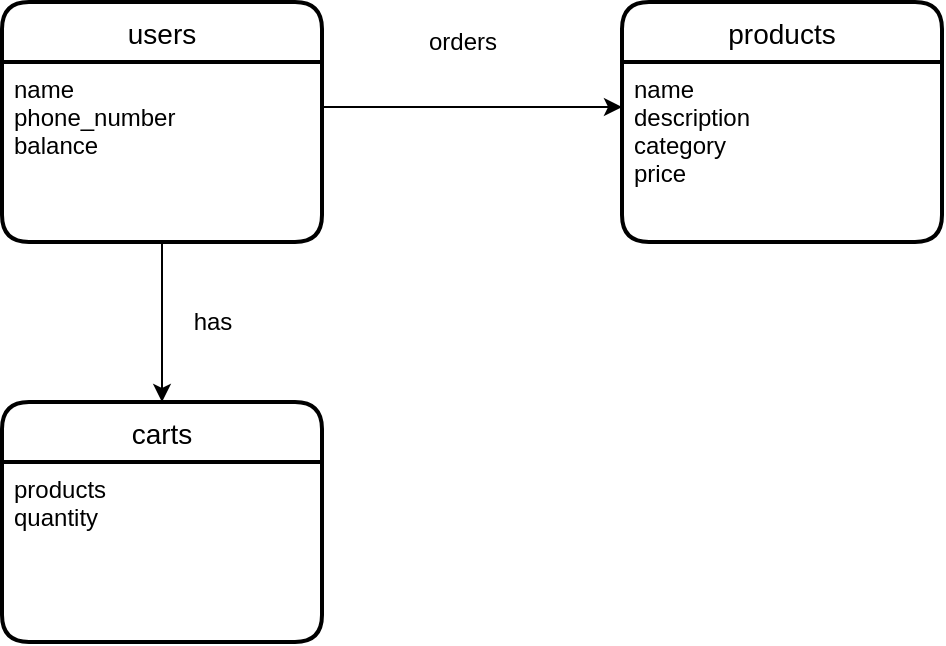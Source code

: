 <mxfile version="16.4.5" type="device" pages="4"><diagram id="R2lEEEUBdFMjLlhIrx00" name="Conceptual"><mxGraphModel dx="948" dy="433" grid="1" gridSize="10" guides="1" tooltips="1" connect="1" arrows="1" fold="1" page="1" pageScale="1" pageWidth="850" pageHeight="1100" math="0" shadow="0" extFonts="Permanent Marker^https://fonts.googleapis.com/css?family=Permanent+Marker"><root><mxCell id="0"/><mxCell id="1" parent="0"/><mxCell id="3doOzcwJoJxewnsj1c6G-1" value="users" style="swimlane;childLayout=stackLayout;horizontal=1;startSize=30;horizontalStack=0;rounded=1;fontSize=14;fontStyle=0;strokeWidth=2;resizeParent=0;resizeLast=1;shadow=0;dashed=0;align=center;" parent="1" vertex="1"><mxGeometry x="130" y="310" width="160" height="120" as="geometry"/></mxCell><mxCell id="3doOzcwJoJxewnsj1c6G-2" value="name&#10;phone_number&#10;balance" style="align=left;strokeColor=none;fillColor=none;spacingLeft=4;fontSize=12;verticalAlign=top;resizable=0;rotatable=0;part=1;" parent="3doOzcwJoJxewnsj1c6G-1" vertex="1"><mxGeometry y="30" width="160" height="90" as="geometry"/></mxCell><mxCell id="3doOzcwJoJxewnsj1c6G-3" value="products" style="swimlane;childLayout=stackLayout;horizontal=1;startSize=30;horizontalStack=0;rounded=1;fontSize=14;fontStyle=0;strokeWidth=2;resizeParent=0;resizeLast=1;shadow=0;dashed=0;align=center;" parent="1" vertex="1"><mxGeometry x="440" y="310" width="160" height="120" as="geometry"/></mxCell><mxCell id="3doOzcwJoJxewnsj1c6G-4" value="name&#10;description&#10;category&#10;price" style="align=left;strokeColor=none;fillColor=none;spacingLeft=4;fontSize=12;verticalAlign=top;resizable=0;rotatable=0;part=1;" parent="3doOzcwJoJxewnsj1c6G-3" vertex="1"><mxGeometry y="30" width="160" height="90" as="geometry"/></mxCell><mxCell id="3doOzcwJoJxewnsj1c6G-5" style="edgeStyle=orthogonalEdgeStyle;rounded=0;orthogonalLoop=1;jettySize=auto;html=1;exitX=1;exitY=0.25;exitDx=0;exitDy=0;entryX=0;entryY=0.25;entryDx=0;entryDy=0;" parent="1" source="3doOzcwJoJxewnsj1c6G-2" target="3doOzcwJoJxewnsj1c6G-4" edge="1"><mxGeometry relative="1" as="geometry"/></mxCell><mxCell id="3doOzcwJoJxewnsj1c6G-6" value="orders" style="text;html=1;align=center;verticalAlign=middle;resizable=0;points=[];autosize=1;strokeColor=none;fillColor=none;" parent="1" vertex="1"><mxGeometry x="335" y="320" width="50" height="20" as="geometry"/></mxCell><mxCell id="3doOzcwJoJxewnsj1c6G-7" value="carts" style="swimlane;childLayout=stackLayout;horizontal=1;startSize=30;horizontalStack=0;rounded=1;fontSize=14;fontStyle=0;strokeWidth=2;resizeParent=0;resizeLast=1;shadow=0;dashed=0;align=center;" parent="1" vertex="1"><mxGeometry x="130" y="510" width="160" height="120" as="geometry"/></mxCell><mxCell id="3doOzcwJoJxewnsj1c6G-8" value="products &#10;quantity" style="align=left;strokeColor=none;fillColor=none;spacingLeft=4;fontSize=12;verticalAlign=top;resizable=0;rotatable=0;part=1;" parent="3doOzcwJoJxewnsj1c6G-7" vertex="1"><mxGeometry y="30" width="160" height="90" as="geometry"/></mxCell><mxCell id="3doOzcwJoJxewnsj1c6G-9" style="edgeStyle=orthogonalEdgeStyle;rounded=0;orthogonalLoop=1;jettySize=auto;html=1;exitX=0.5;exitY=1;exitDx=0;exitDy=0;entryX=0.5;entryY=0;entryDx=0;entryDy=0;" parent="1" source="3doOzcwJoJxewnsj1c6G-2" target="3doOzcwJoJxewnsj1c6G-7" edge="1"><mxGeometry relative="1" as="geometry"/></mxCell><mxCell id="3doOzcwJoJxewnsj1c6G-10" value="has" style="text;html=1;align=center;verticalAlign=middle;resizable=0;points=[];autosize=1;strokeColor=none;fillColor=none;" parent="1" vertex="1"><mxGeometry x="220" y="460" width="30" height="20" as="geometry"/></mxCell></root></mxGraphModel></diagram><diagram id="gO-ZCJf23JKqF6Oolr7V" name="Logical"><mxGraphModel dx="948" dy="433" grid="1" gridSize="10" guides="1" tooltips="1" connect="1" arrows="1" fold="1" page="1" pageScale="1" pageWidth="827" pageHeight="1169" math="0" shadow="0"><root><mxCell id="2xJjicqU7zOdYcGDCpjS-0"/><mxCell id="2xJjicqU7zOdYcGDCpjS-1" parent="2xJjicqU7zOdYcGDCpjS-0"/><mxCell id="JorHv8mwhUA-ybmtTZBR-0" value="users" style="swimlane;childLayout=stackLayout;horizontal=1;startSize=30;horizontalStack=0;rounded=1;fontSize=14;fontStyle=0;strokeWidth=2;resizeParent=0;resizeLast=1;shadow=0;dashed=0;align=center;" parent="2xJjicqU7zOdYcGDCpjS-1" vertex="1"><mxGeometry x="120" y="370" width="160" height="120" as="geometry"/></mxCell><mxCell id="JorHv8mwhUA-ybmtTZBR-1" value="id (int)&#10;name (string)&#10;phone_number (string)&#10;balance (double) " style="align=left;strokeColor=none;fillColor=none;spacingLeft=4;fontSize=12;verticalAlign=top;resizable=0;rotatable=0;part=1;" parent="JorHv8mwhUA-ybmtTZBR-0" vertex="1"><mxGeometry y="30" width="160" height="90" as="geometry"/></mxCell><mxCell id="JorHv8mwhUA-ybmtTZBR-2" value="products" style="swimlane;childLayout=stackLayout;horizontal=1;startSize=30;horizontalStack=0;rounded=1;fontSize=14;fontStyle=0;strokeWidth=2;resizeParent=0;resizeLast=1;shadow=0;dashed=0;align=center;" parent="2xJjicqU7zOdYcGDCpjS-1" vertex="1"><mxGeometry x="710" y="345" width="160" height="190" as="geometry"/></mxCell><mxCell id="JorHv8mwhUA-ybmtTZBR-3" value="id (int)&#10;name (string)&#10;description (String)&#10;category_id (int)&#10;size_id (int)&#10;price (double)" style="align=left;strokeColor=none;fillColor=none;spacingLeft=4;fontSize=12;verticalAlign=top;resizable=0;rotatable=0;part=1;" parent="JorHv8mwhUA-ybmtTZBR-2" vertex="1"><mxGeometry y="30" width="160" height="160" as="geometry"/></mxCell><mxCell id="JorHv8mwhUA-ybmtTZBR-6" value="carts" style="swimlane;childLayout=stackLayout;horizontal=1;startSize=30;horizontalStack=0;rounded=1;fontSize=14;fontStyle=0;strokeWidth=2;resizeParent=0;resizeLast=1;shadow=0;dashed=0;align=center;" parent="2xJjicqU7zOdYcGDCpjS-1" vertex="1"><mxGeometry x="430" y="225" width="160" height="120" as="geometry"/></mxCell><mxCell id="JorHv8mwhUA-ybmtTZBR-7" value="id (int)&#10;user_id (int)&#10;products_id (int)&#10;quantity(int)" style="align=left;strokeColor=none;fillColor=none;spacingLeft=4;fontSize=12;verticalAlign=top;resizable=0;rotatable=0;part=1;" parent="JorHv8mwhUA-ybmtTZBR-6" vertex="1"><mxGeometry y="30" width="160" height="90" as="geometry"/></mxCell><mxCell id="JorHv8mwhUA-ybmtTZBR-10" value="categories" style="swimlane;childLayout=stackLayout;horizontal=1;startSize=30;horizontalStack=0;rounded=1;fontSize=14;fontStyle=0;strokeWidth=2;resizeParent=0;resizeLast=1;shadow=0;dashed=0;align=center;" parent="2xJjicqU7zOdYcGDCpjS-1" vertex="1"><mxGeometry x="960" y="210" width="160" height="120" as="geometry"/></mxCell><mxCell id="JorHv8mwhUA-ybmtTZBR-11" value="id (int)&#10;name (string)" style="align=left;strokeColor=none;fillColor=none;spacingLeft=4;fontSize=12;verticalAlign=top;resizable=0;rotatable=0;part=1;" parent="JorHv8mwhUA-ybmtTZBR-10" vertex="1"><mxGeometry y="30" width="160" height="90" as="geometry"/></mxCell><mxCell id="JorHv8mwhUA-ybmtTZBR-12" value="sizes" style="swimlane;childLayout=stackLayout;horizontal=1;startSize=30;horizontalStack=0;rounded=1;fontSize=14;fontStyle=0;strokeWidth=2;resizeParent=0;resizeLast=1;shadow=0;dashed=0;align=center;" parent="2xJjicqU7zOdYcGDCpjS-1" vertex="1"><mxGeometry x="960" y="390" width="160" height="120" as="geometry"/></mxCell><mxCell id="JorHv8mwhUA-ybmtTZBR-13" value="id (int)&#10;name (string)" style="align=left;strokeColor=none;fillColor=none;spacingLeft=4;fontSize=12;verticalAlign=top;resizable=0;rotatable=0;part=1;" parent="JorHv8mwhUA-ybmtTZBR-12" vertex="1"><mxGeometry y="30" width="160" height="90" as="geometry"/></mxCell><mxCell id="JorHv8mwhUA-ybmtTZBR-14" value="order_history" style="swimlane;childLayout=stackLayout;horizontal=1;startSize=30;horizontalStack=0;rounded=1;fontSize=14;fontStyle=0;strokeWidth=2;resizeParent=0;resizeLast=1;shadow=0;dashed=0;align=center;" parent="2xJjicqU7zOdYcGDCpjS-1" vertex="1"><mxGeometry x="440" y="620" width="160" height="200" as="geometry"/></mxCell><mxCell id="JorHv8mwhUA-ybmtTZBR-15" value="id (int)&#10;user_id (int)&#10;products_id (int)&#10;quantity (int)&#10;price (double)&#10;paytype_id (int)&#10;date (date )&#10;branch_id (int)" style="align=left;strokeColor=none;fillColor=none;spacingLeft=4;fontSize=12;verticalAlign=top;resizable=0;rotatable=0;part=1;" parent="JorHv8mwhUA-ybmtTZBR-14" vertex="1"><mxGeometry y="30" width="160" height="170" as="geometry"/></mxCell><mxCell id="JorHv8mwhUA-ybmtTZBR-16" value="paytypes" style="swimlane;childLayout=stackLayout;horizontal=1;startSize=30;horizontalStack=0;rounded=1;fontSize=14;fontStyle=0;strokeWidth=2;resizeParent=0;resizeLast=1;shadow=0;dashed=0;align=center;" parent="2xJjicqU7zOdYcGDCpjS-1" vertex="1"><mxGeometry x="720" y="620" width="160" height="120" as="geometry"/></mxCell><mxCell id="JorHv8mwhUA-ybmtTZBR-17" value="id (int)&#10;name (string)&#10;commission_fee (double)&#10;" style="align=left;strokeColor=none;fillColor=none;spacingLeft=4;fontSize=12;verticalAlign=top;resizable=0;rotatable=0;part=1;" parent="JorHv8mwhUA-ybmtTZBR-16" vertex="1"><mxGeometry y="30" width="160" height="90" as="geometry"/></mxCell><mxCell id="JorHv8mwhUA-ybmtTZBR-18" value="(current) orders" style="swimlane;childLayout=stackLayout;horizontal=1;startSize=30;horizontalStack=0;rounded=1;fontSize=14;fontStyle=0;strokeWidth=2;resizeParent=0;resizeLast=1;shadow=0;dashed=0;align=center;" parent="2xJjicqU7zOdYcGDCpjS-1" vertex="1"><mxGeometry x="440" y="385" width="160" height="170" as="geometry"/></mxCell><mxCell id="JorHv8mwhUA-ybmtTZBR-19" value="id (int)&#10;user_id (int)&#10;product_id (int)&#10;quantity (int)&#10;status_id (int)&#10;location (string)&#10;branch_id (int)&#10;&#10;" style="align=left;strokeColor=none;fillColor=none;spacingLeft=4;fontSize=12;verticalAlign=top;resizable=0;rotatable=0;part=1;" parent="JorHv8mwhUA-ybmtTZBR-18" vertex="1"><mxGeometry y="30" width="160" height="140" as="geometry"/></mxCell><mxCell id="JorHv8mwhUA-ybmtTZBR-21" value="statuses" style="swimlane;childLayout=stackLayout;horizontal=1;startSize=30;horizontalStack=0;rounded=1;fontSize=14;fontStyle=0;strokeWidth=2;resizeParent=0;resizeLast=1;shadow=0;dashed=0;align=center;" parent="2xJjicqU7zOdYcGDCpjS-1" vertex="1"><mxGeometry x="130" y="535" width="160" height="120" as="geometry"/></mxCell><mxCell id="JorHv8mwhUA-ybmtTZBR-22" value="id (int)&#10;name (string)" style="align=left;strokeColor=none;fillColor=none;spacingLeft=4;fontSize=12;verticalAlign=top;resizable=0;rotatable=0;part=1;" parent="JorHv8mwhUA-ybmtTZBR-21" vertex="1"><mxGeometry y="30" width="160" height="90" as="geometry"/></mxCell><mxCell id="JorHv8mwhUA-ybmtTZBR-23" value="branches" style="swimlane;childLayout=stackLayout;horizontal=1;startSize=30;horizontalStack=0;rounded=1;fontSize=14;fontStyle=0;strokeWidth=2;resizeParent=0;resizeLast=1;shadow=0;dashed=0;align=center;" parent="2xJjicqU7zOdYcGDCpjS-1" vertex="1"><mxGeometry x="720" y="840" width="160" height="190" as="geometry"/></mxCell><mxCell id="JorHv8mwhUA-ybmtTZBR-24" value="id (int)&#10;name (string)&#10;working_hours_starts (time)&#10;working_hours_ends (time)&#10;location (text)&#10;balance (double)&#10;" style="align=left;strokeColor=none;fillColor=none;spacingLeft=4;fontSize=12;verticalAlign=top;resizable=0;rotatable=0;part=1;" parent="JorHv8mwhUA-ybmtTZBR-23" vertex="1"><mxGeometry y="30" width="160" height="160" as="geometry"/></mxCell><mxCell id="JorHv8mwhUA-ybmtTZBR-26" value="" style="edgeStyle=entityRelationEdgeStyle;fontSize=12;html=1;endArrow=ERoneToMany;rounded=0;exitX=1.017;exitY=0.118;exitDx=0;exitDy=0;exitPerimeter=0;entryX=0.011;entryY=0.159;entryDx=0;entryDy=0;entryPerimeter=0;" parent="2xJjicqU7zOdYcGDCpjS-1" source="JorHv8mwhUA-ybmtTZBR-1" target="JorHv8mwhUA-ybmtTZBR-15" edge="1"><mxGeometry width="100" height="100" relative="1" as="geometry"><mxPoint x="300" y="540" as="sourcePoint"/><mxPoint x="400" y="440" as="targetPoint"/></mxGeometry></mxCell><mxCell id="JorHv8mwhUA-ybmtTZBR-27" value="" style="edgeStyle=entityRelationEdgeStyle;fontSize=12;html=1;endArrow=ERoneToMany;rounded=0;exitX=0.996;exitY=0.13;exitDx=0;exitDy=0;exitPerimeter=0;entryX=0.003;entryY=0.212;entryDx=0;entryDy=0;entryPerimeter=0;" parent="2xJjicqU7zOdYcGDCpjS-1" source="JorHv8mwhUA-ybmtTZBR-1" target="JorHv8mwhUA-ybmtTZBR-19" edge="1"><mxGeometry width="100" height="100" relative="1" as="geometry"><mxPoint x="310" y="480" as="sourcePoint"/><mxPoint x="390" y="385" as="targetPoint"/></mxGeometry></mxCell><mxCell id="JorHv8mwhUA-ybmtTZBR-31" value="" style="edgeStyle=entityRelationEdgeStyle;fontSize=12;html=1;endArrow=ERoneToMany;rounded=0;exitX=0;exitY=0.25;exitDx=0;exitDy=0;entryX=1;entryY=0.25;entryDx=0;entryDy=0;" parent="2xJjicqU7zOdYcGDCpjS-1" source="JorHv8mwhUA-ybmtTZBR-2" target="JorHv8mwhUA-ybmtTZBR-19" edge="1"><mxGeometry width="100" height="100" relative="1" as="geometry"><mxPoint x="630" y="330" as="sourcePoint"/><mxPoint x="730" y="230" as="targetPoint"/></mxGeometry></mxCell><mxCell id="JorHv8mwhUA-ybmtTZBR-32" value="" style="edgeStyle=entityRelationEdgeStyle;fontSize=12;html=1;endArrow=ERoneToMany;rounded=0;exitX=-0.025;exitY=0.108;exitDx=0;exitDy=0;exitPerimeter=0;entryX=1.021;entryY=0.457;entryDx=0;entryDy=0;entryPerimeter=0;" parent="2xJjicqU7zOdYcGDCpjS-1" source="JorHv8mwhUA-ybmtTZBR-13" target="JorHv8mwhUA-ybmtTZBR-3" edge="1"><mxGeometry width="100" height="100" relative="1" as="geometry"><mxPoint x="850" y="685" as="sourcePoint"/><mxPoint x="950" y="585" as="targetPoint"/></mxGeometry></mxCell><mxCell id="JorHv8mwhUA-ybmtTZBR-33" value="" style="edgeStyle=entityRelationEdgeStyle;fontSize=12;html=1;endArrow=ERoneToMany;rounded=0;exitX=-0.001;exitY=0.154;exitDx=0;exitDy=0;exitPerimeter=0;entryX=1.002;entryY=0.352;entryDx=0;entryDy=0;entryPerimeter=0;" parent="2xJjicqU7zOdYcGDCpjS-1" source="JorHv8mwhUA-ybmtTZBR-11" target="JorHv8mwhUA-ybmtTZBR-3" edge="1"><mxGeometry width="100" height="100" relative="1" as="geometry"><mxPoint x="690" y="290" as="sourcePoint"/><mxPoint x="790" y="190" as="targetPoint"/></mxGeometry></mxCell><mxCell id="JorHv8mwhUA-ybmtTZBR-34" value="" style="edgeStyle=entityRelationEdgeStyle;fontSize=12;html=1;endArrow=ERoneToMany;rounded=0;exitX=-0.003;exitY=0.131;exitDx=0;exitDy=0;exitPerimeter=0;" parent="2xJjicqU7zOdYcGDCpjS-1" source="JorHv8mwhUA-ybmtTZBR-17" target="JorHv8mwhUA-ybmtTZBR-15" edge="1"><mxGeometry width="100" height="100" relative="1" as="geometry"><mxPoint x="350" y="940" as="sourcePoint"/><mxPoint x="450" y="840" as="targetPoint"/></mxGeometry></mxCell><mxCell id="JorHv8mwhUA-ybmtTZBR-35" value="" style="edgeStyle=entityRelationEdgeStyle;fontSize=12;html=1;endArrow=ERoneToMany;rounded=0;exitX=-0.003;exitY=0.091;exitDx=0;exitDy=0;exitPerimeter=0;entryX=1.005;entryY=0.655;entryDx=0;entryDy=0;entryPerimeter=0;" parent="2xJjicqU7zOdYcGDCpjS-1" source="JorHv8mwhUA-ybmtTZBR-24" target="JorHv8mwhUA-ybmtTZBR-15" edge="1"><mxGeometry width="100" height="100" relative="1" as="geometry"><mxPoint x="570" y="880" as="sourcePoint"/><mxPoint x="670" y="780" as="targetPoint"/></mxGeometry></mxCell><mxCell id="JorHv8mwhUA-ybmtTZBR-36" value="" style="edgeStyle=entityRelationEdgeStyle;fontSize=12;html=1;endArrow=ERoneToMany;rounded=0;exitX=1.011;exitY=0.145;exitDx=0;exitDy=0;exitPerimeter=0;entryX=0;entryY=0.5;entryDx=0;entryDy=0;" parent="2xJjicqU7zOdYcGDCpjS-1" source="JorHv8mwhUA-ybmtTZBR-22" target="JorHv8mwhUA-ybmtTZBR-19" edge="1"><mxGeometry width="100" height="100" relative="1" as="geometry"><mxPoint x="280" y="600" as="sourcePoint"/><mxPoint x="360" y="620" as="targetPoint"/></mxGeometry></mxCell><mxCell id="JorHv8mwhUA-ybmtTZBR-39" value="" style="edgeStyle=entityRelationEdgeStyle;fontSize=12;html=1;endArrow=ERoneToMany;rounded=0;exitX=0.009;exitY=0.12;exitDx=0;exitDy=0;exitPerimeter=0;entryX=1;entryY=0.5;entryDx=0;entryDy=0;" parent="2xJjicqU7zOdYcGDCpjS-1" source="JorHv8mwhUA-ybmtTZBR-3" target="JorHv8mwhUA-ybmtTZBR-7" edge="1"><mxGeometry width="100" height="100" relative="1" as="geometry"><mxPoint x="680" y="300" as="sourcePoint"/><mxPoint x="780" y="200" as="targetPoint"/></mxGeometry></mxCell><mxCell id="JorHv8mwhUA-ybmtTZBR-41" value="" style="edgeStyle=entityRelationEdgeStyle;fontSize=12;html=1;endArrow=ERmandOne;startArrow=ERmandOne;rounded=0;entryX=0;entryY=0.5;entryDx=0;entryDy=0;exitX=1.01;exitY=0.089;exitDx=0;exitDy=0;exitPerimeter=0;" parent="2xJjicqU7zOdYcGDCpjS-1" source="JorHv8mwhUA-ybmtTZBR-1" target="JorHv8mwhUA-ybmtTZBR-6" edge="1"><mxGeometry width="100" height="100" relative="1" as="geometry"><mxPoint x="260" y="345" as="sourcePoint"/><mxPoint x="360" y="245" as="targetPoint"/></mxGeometry></mxCell></root></mxGraphModel></diagram><diagram id="tkpCz_F76o98L2dcX9SE" name="demo"><mxGraphModel dx="1138" dy="519" grid="1" gridSize="10" guides="1" tooltips="1" connect="1" arrows="1" fold="1" page="1" pageScale="1" pageWidth="827" pageHeight="1169" math="0" shadow="0"><root><mxCell id="Bb65cvjf-2BiFo3zF2Uv-0"/><mxCell id="Bb65cvjf-2BiFo3zF2Uv-1" parent="Bb65cvjf-2BiFo3zF2Uv-0"/><mxCell id="Bb65cvjf-2BiFo3zF2Uv-2" value="users" style="swimlane;childLayout=stackLayout;horizontal=1;startSize=30;horizontalStack=0;rounded=1;fontSize=14;fontStyle=0;strokeWidth=2;resizeParent=0;resizeLast=1;shadow=0;dashed=0;align=center;" parent="Bb65cvjf-2BiFo3zF2Uv-1" vertex="1"><mxGeometry x="120" y="370" width="160" height="120" as="geometry"/></mxCell><mxCell id="Bb65cvjf-2BiFo3zF2Uv-3" value="id (int)&#10;name (varchar)&#10;phone_number (varchar)&#10;balance (double) " style="align=left;strokeColor=none;fillColor=none;spacingLeft=4;fontSize=12;verticalAlign=top;resizable=0;rotatable=0;part=1;" parent="Bb65cvjf-2BiFo3zF2Uv-2" vertex="1"><mxGeometry y="30" width="160" height="90" as="geometry"/></mxCell><mxCell id="Bb65cvjf-2BiFo3zF2Uv-4" value="products" style="swimlane;childLayout=stackLayout;horizontal=1;startSize=30;horizontalStack=0;rounded=1;fontSize=14;fontStyle=0;strokeWidth=2;resizeParent=0;resizeLast=1;shadow=0;dashed=0;align=center;" parent="Bb65cvjf-2BiFo3zF2Uv-1" vertex="1"><mxGeometry x="710" y="345" width="160" height="190" as="geometry"/></mxCell><mxCell id="Bb65cvjf-2BiFo3zF2Uv-5" value="id (int)&#10;name (varchar)&#10;description (text)&#10;category_id (int)&#10;size_id (int)&#10;price (double)" style="align=left;strokeColor=none;fillColor=none;spacingLeft=4;fontSize=12;verticalAlign=top;resizable=0;rotatable=0;part=1;" parent="Bb65cvjf-2BiFo3zF2Uv-4" vertex="1"><mxGeometry y="30" width="160" height="160" as="geometry"/></mxCell><mxCell id="Bb65cvjf-2BiFo3zF2Uv-6" value="carts" style="swimlane;childLayout=stackLayout;horizontal=1;startSize=30;horizontalStack=0;rounded=1;fontSize=14;fontStyle=0;strokeWidth=2;resizeParent=0;resizeLast=1;shadow=0;dashed=0;align=center;" parent="Bb65cvjf-2BiFo3zF2Uv-1" vertex="1"><mxGeometry x="440" y="210" width="160" height="120" as="geometry"/></mxCell><mxCell id="Bb65cvjf-2BiFo3zF2Uv-7" value="id (int)&#10;user_id (int)&#10;product_id (int)&#10;quantity(int)" style="align=left;strokeColor=none;fillColor=none;spacingLeft=4;fontSize=12;verticalAlign=top;resizable=0;rotatable=0;part=1;" parent="Bb65cvjf-2BiFo3zF2Uv-6" vertex="1"><mxGeometry y="30" width="160" height="90" as="geometry"/></mxCell><mxCell id="Bb65cvjf-2BiFo3zF2Uv-8" value="categories" style="swimlane;childLayout=stackLayout;horizontal=1;startSize=30;horizontalStack=0;rounded=1;fontSize=14;fontStyle=0;strokeWidth=2;resizeParent=0;resizeLast=1;shadow=0;dashed=0;align=center;" parent="Bb65cvjf-2BiFo3zF2Uv-1" vertex="1"><mxGeometry x="960" y="210" width="160" height="120" as="geometry"/></mxCell><mxCell id="Bb65cvjf-2BiFo3zF2Uv-9" value="id (int)&#10;name (varchar)" style="align=left;strokeColor=none;fillColor=none;spacingLeft=4;fontSize=12;verticalAlign=top;resizable=0;rotatable=0;part=1;" parent="Bb65cvjf-2BiFo3zF2Uv-8" vertex="1"><mxGeometry y="30" width="160" height="90" as="geometry"/></mxCell><mxCell id="Bb65cvjf-2BiFo3zF2Uv-10" value="sizes" style="swimlane;childLayout=stackLayout;horizontal=1;startSize=30;horizontalStack=0;rounded=1;fontSize=14;fontStyle=0;strokeWidth=2;resizeParent=0;resizeLast=1;shadow=0;dashed=0;align=center;" parent="Bb65cvjf-2BiFo3zF2Uv-1" vertex="1"><mxGeometry x="960" y="390" width="160" height="120" as="geometry"/></mxCell><mxCell id="Bb65cvjf-2BiFo3zF2Uv-11" value="id (int)&#10;name (varchar)" style="align=left;strokeColor=none;fillColor=none;spacingLeft=4;fontSize=12;verticalAlign=top;resizable=0;rotatable=0;part=1;" parent="Bb65cvjf-2BiFo3zF2Uv-10" vertex="1"><mxGeometry y="30" width="160" height="90" as="geometry"/></mxCell><mxCell id="Bb65cvjf-2BiFo3zF2Uv-12" value="order_history" style="swimlane;childLayout=stackLayout;horizontal=1;startSize=30;horizontalStack=0;rounded=1;fontSize=14;fontStyle=0;strokeWidth=2;resizeParent=0;resizeLast=1;shadow=0;dashed=0;align=center;" parent="Bb65cvjf-2BiFo3zF2Uv-1" vertex="1"><mxGeometry x="440" y="620" width="160" height="200" as="geometry"/></mxCell><mxCell id="Bb65cvjf-2BiFo3zF2Uv-13" value="id (int)&#10;user_id (int)&#10;products_id (int)&#10;quantity (int)&#10;price (double)&#10;paytype_id (int)&#10;date (date )&#10;branch_id (int)" style="align=left;strokeColor=none;fillColor=none;spacingLeft=4;fontSize=12;verticalAlign=top;resizable=0;rotatable=0;part=1;" parent="Bb65cvjf-2BiFo3zF2Uv-12" vertex="1"><mxGeometry y="30" width="160" height="170" as="geometry"/></mxCell><mxCell id="Bb65cvjf-2BiFo3zF2Uv-14" value="paytypes" style="swimlane;childLayout=stackLayout;horizontal=1;startSize=30;horizontalStack=0;rounded=1;fontSize=14;fontStyle=0;strokeWidth=2;resizeParent=0;resizeLast=1;shadow=0;dashed=0;align=center;" parent="Bb65cvjf-2BiFo3zF2Uv-1" vertex="1"><mxGeometry x="720" y="620" width="160" height="120" as="geometry"/></mxCell><mxCell id="Bb65cvjf-2BiFo3zF2Uv-15" value="id (int)&#10;name (varchar)&#10;commission_fee (double)&#10;" style="align=left;strokeColor=none;fillColor=none;spacingLeft=4;fontSize=12;verticalAlign=top;resizable=0;rotatable=0;part=1;" parent="Bb65cvjf-2BiFo3zF2Uv-14" vertex="1"><mxGeometry y="30" width="160" height="90" as="geometry"/></mxCell><mxCell id="Bb65cvjf-2BiFo3zF2Uv-16" value="(current) orders" style="swimlane;childLayout=stackLayout;horizontal=1;startSize=30;horizontalStack=0;rounded=1;fontSize=14;fontStyle=0;strokeWidth=2;resizeParent=0;resizeLast=1;shadow=0;dashed=0;align=center;" parent="Bb65cvjf-2BiFo3zF2Uv-1" vertex="1"><mxGeometry x="440" y="385" width="160" height="170" as="geometry"/></mxCell><mxCell id="Bb65cvjf-2BiFo3zF2Uv-17" value="id (int)&#10;user_id (int)&#10;product_id (int)&#10;quantity (int)&#10;status_id (int)&#10;location (text)&#10;branch_id (int)&#10;&#10;" style="align=left;strokeColor=none;fillColor=none;spacingLeft=4;fontSize=12;verticalAlign=top;resizable=0;rotatable=0;part=1;" parent="Bb65cvjf-2BiFo3zF2Uv-16" vertex="1"><mxGeometry y="30" width="160" height="140" as="geometry"/></mxCell><mxCell id="Bb65cvjf-2BiFo3zF2Uv-18" value="statuses" style="swimlane;childLayout=stackLayout;horizontal=1;startSize=30;horizontalStack=0;rounded=1;fontSize=14;fontStyle=0;strokeWidth=2;resizeParent=0;resizeLast=1;shadow=0;dashed=0;align=center;" parent="Bb65cvjf-2BiFo3zF2Uv-1" vertex="1"><mxGeometry x="130" y="535" width="160" height="120" as="geometry"/></mxCell><mxCell id="Bb65cvjf-2BiFo3zF2Uv-19" value="id (int)&#10;name (varchar)" style="align=left;strokeColor=none;fillColor=none;spacingLeft=4;fontSize=12;verticalAlign=top;resizable=0;rotatable=0;part=1;" parent="Bb65cvjf-2BiFo3zF2Uv-18" vertex="1"><mxGeometry y="30" width="160" height="90" as="geometry"/></mxCell><mxCell id="Bb65cvjf-2BiFo3zF2Uv-20" value="branches" style="swimlane;childLayout=stackLayout;horizontal=1;startSize=30;horizontalStack=0;rounded=1;fontSize=14;fontStyle=0;strokeWidth=2;resizeParent=0;resizeLast=1;shadow=0;dashed=0;align=center;" parent="Bb65cvjf-2BiFo3zF2Uv-1" vertex="1"><mxGeometry x="720" y="840" width="160" height="190" as="geometry"/></mxCell><mxCell id="Bb65cvjf-2BiFo3zF2Uv-21" value="id (int)&#10;name (varchar)&#10;working_hours_starts (time)&#10;working_hours_ends (time)&#10;location (text)&#10;balance (double)&#10;" style="align=left;strokeColor=none;fillColor=none;spacingLeft=4;fontSize=12;verticalAlign=top;resizable=0;rotatable=0;part=1;" parent="Bb65cvjf-2BiFo3zF2Uv-20" vertex="1"><mxGeometry y="30" width="160" height="160" as="geometry"/></mxCell><mxCell id="Bb65cvjf-2BiFo3zF2Uv-22" value="" style="edgeStyle=entityRelationEdgeStyle;fontSize=12;html=1;endArrow=ERoneToMany;rounded=0;exitX=1.017;exitY=0.118;exitDx=0;exitDy=0;exitPerimeter=0;entryX=0.011;entryY=0.159;entryDx=0;entryDy=0;entryPerimeter=0;" parent="Bb65cvjf-2BiFo3zF2Uv-1" source="Bb65cvjf-2BiFo3zF2Uv-3" target="Bb65cvjf-2BiFo3zF2Uv-13" edge="1"><mxGeometry width="100" height="100" relative="1" as="geometry"><mxPoint x="300" y="540" as="sourcePoint"/><mxPoint x="400" y="440" as="targetPoint"/></mxGeometry></mxCell><mxCell id="Bb65cvjf-2BiFo3zF2Uv-23" value="" style="edgeStyle=entityRelationEdgeStyle;fontSize=12;html=1;endArrow=ERoneToMany;rounded=0;exitX=0.996;exitY=0.13;exitDx=0;exitDy=0;exitPerimeter=0;entryX=0.003;entryY=0.212;entryDx=0;entryDy=0;entryPerimeter=0;" parent="Bb65cvjf-2BiFo3zF2Uv-1" source="Bb65cvjf-2BiFo3zF2Uv-3" target="Bb65cvjf-2BiFo3zF2Uv-17" edge="1"><mxGeometry width="100" height="100" relative="1" as="geometry"><mxPoint x="310" y="480" as="sourcePoint"/><mxPoint x="390" y="385" as="targetPoint"/></mxGeometry></mxCell><mxCell id="Bb65cvjf-2BiFo3zF2Uv-24" value="" style="edgeStyle=entityRelationEdgeStyle;fontSize=12;html=1;endArrow=ERoneToMany;rounded=0;exitX=0;exitY=0.25;exitDx=0;exitDy=0;entryX=1;entryY=0.25;entryDx=0;entryDy=0;" parent="Bb65cvjf-2BiFo3zF2Uv-1" source="Bb65cvjf-2BiFo3zF2Uv-4" target="Bb65cvjf-2BiFo3zF2Uv-17" edge="1"><mxGeometry width="100" height="100" relative="1" as="geometry"><mxPoint x="630" y="330" as="sourcePoint"/><mxPoint x="730" y="230" as="targetPoint"/></mxGeometry></mxCell><mxCell id="Bb65cvjf-2BiFo3zF2Uv-25" value="" style="edgeStyle=entityRelationEdgeStyle;fontSize=12;html=1;endArrow=ERoneToMany;rounded=0;exitX=-0.025;exitY=0.108;exitDx=0;exitDy=0;exitPerimeter=0;entryX=1.021;entryY=0.457;entryDx=0;entryDy=0;entryPerimeter=0;" parent="Bb65cvjf-2BiFo3zF2Uv-1" source="Bb65cvjf-2BiFo3zF2Uv-11" target="Bb65cvjf-2BiFo3zF2Uv-5" edge="1"><mxGeometry width="100" height="100" relative="1" as="geometry"><mxPoint x="850" y="685" as="sourcePoint"/><mxPoint x="950" y="585" as="targetPoint"/></mxGeometry></mxCell><mxCell id="Bb65cvjf-2BiFo3zF2Uv-26" value="" style="edgeStyle=entityRelationEdgeStyle;fontSize=12;html=1;endArrow=ERoneToMany;rounded=0;exitX=-0.001;exitY=0.154;exitDx=0;exitDy=0;exitPerimeter=0;entryX=1.002;entryY=0.352;entryDx=0;entryDy=0;entryPerimeter=0;" parent="Bb65cvjf-2BiFo3zF2Uv-1" source="Bb65cvjf-2BiFo3zF2Uv-9" target="Bb65cvjf-2BiFo3zF2Uv-5" edge="1"><mxGeometry width="100" height="100" relative="1" as="geometry"><mxPoint x="690" y="290" as="sourcePoint"/><mxPoint x="790" y="190" as="targetPoint"/></mxGeometry></mxCell><mxCell id="Bb65cvjf-2BiFo3zF2Uv-27" value="" style="edgeStyle=entityRelationEdgeStyle;fontSize=12;html=1;endArrow=ERoneToMany;rounded=0;exitX=-0.003;exitY=0.131;exitDx=0;exitDy=0;exitPerimeter=0;" parent="Bb65cvjf-2BiFo3zF2Uv-1" source="Bb65cvjf-2BiFo3zF2Uv-15" target="Bb65cvjf-2BiFo3zF2Uv-13" edge="1"><mxGeometry width="100" height="100" relative="1" as="geometry"><mxPoint x="350" y="940" as="sourcePoint"/><mxPoint x="450" y="840" as="targetPoint"/></mxGeometry></mxCell><mxCell id="Bb65cvjf-2BiFo3zF2Uv-28" value="" style="edgeStyle=entityRelationEdgeStyle;fontSize=12;html=1;endArrow=ERoneToMany;rounded=0;exitX=-0.003;exitY=0.091;exitDx=0;exitDy=0;exitPerimeter=0;entryX=1.005;entryY=0.655;entryDx=0;entryDy=0;entryPerimeter=0;" parent="Bb65cvjf-2BiFo3zF2Uv-1" source="Bb65cvjf-2BiFo3zF2Uv-21" target="Bb65cvjf-2BiFo3zF2Uv-13" edge="1"><mxGeometry width="100" height="100" relative="1" as="geometry"><mxPoint x="570" y="880" as="sourcePoint"/><mxPoint x="670" y="780" as="targetPoint"/></mxGeometry></mxCell><mxCell id="Bb65cvjf-2BiFo3zF2Uv-29" value="" style="edgeStyle=entityRelationEdgeStyle;fontSize=12;html=1;endArrow=ERoneToMany;rounded=0;exitX=1.011;exitY=0.145;exitDx=0;exitDy=0;exitPerimeter=0;entryX=0;entryY=0.5;entryDx=0;entryDy=0;" parent="Bb65cvjf-2BiFo3zF2Uv-1" source="Bb65cvjf-2BiFo3zF2Uv-19" target="Bb65cvjf-2BiFo3zF2Uv-17" edge="1"><mxGeometry width="100" height="100" relative="1" as="geometry"><mxPoint x="280" y="600" as="sourcePoint"/><mxPoint x="360" y="620" as="targetPoint"/></mxGeometry></mxCell><mxCell id="Bb65cvjf-2BiFo3zF2Uv-30" value="" style="edgeStyle=entityRelationEdgeStyle;fontSize=12;html=1;endArrow=ERoneToMany;rounded=0;exitX=0.009;exitY=0.12;exitDx=0;exitDy=0;exitPerimeter=0;entryX=1;entryY=0.5;entryDx=0;entryDy=0;" parent="Bb65cvjf-2BiFo3zF2Uv-1" source="Bb65cvjf-2BiFo3zF2Uv-5" target="Bb65cvjf-2BiFo3zF2Uv-7" edge="1"><mxGeometry width="100" height="100" relative="1" as="geometry"><mxPoint x="680" y="300" as="sourcePoint"/><mxPoint x="780" y="200" as="targetPoint"/></mxGeometry></mxCell><mxCell id="Bb65cvjf-2BiFo3zF2Uv-31" value="" style="edgeStyle=entityRelationEdgeStyle;fontSize=12;html=1;endArrow=ERmandOne;startArrow=ERmandOne;rounded=0;entryX=0;entryY=0.5;entryDx=0;entryDy=0;exitX=1.01;exitY=0.089;exitDx=0;exitDy=0;exitPerimeter=0;" parent="Bb65cvjf-2BiFo3zF2Uv-1" source="Bb65cvjf-2BiFo3zF2Uv-3" target="Bb65cvjf-2BiFo3zF2Uv-6" edge="1"><mxGeometry width="100" height="100" relative="1" as="geometry"><mxPoint x="260" y="345" as="sourcePoint"/><mxPoint x="360" y="245" as="targetPoint"/></mxGeometry></mxCell></root></mxGraphModel></diagram><diagram id="cPmcUgLfBfYfveeGe4kX" name="Physical"><mxGraphModel dx="2250" dy="649" grid="1" gridSize="10" guides="1" tooltips="1" connect="1" arrows="1" fold="1" page="1" pageScale="1" pageWidth="827" pageHeight="1169" math="0" shadow="0"><root><mxCell id="LR7Ka_g_z6hvA8Luw7j_-0"/><mxCell id="LR7Ka_g_z6hvA8Luw7j_-1" parent="LR7Ka_g_z6hvA8Luw7j_-0"/><mxCell id="BMc0P-6aw8MtcD3JWxb6-0" value="users" style="swimlane;childLayout=stackLayout;horizontal=1;startSize=30;horizontalStack=0;rounded=1;fontSize=14;fontStyle=0;strokeWidth=2;resizeParent=0;resizeLast=1;shadow=0;dashed=0;align=center;" parent="LR7Ka_g_z6hvA8Luw7j_-1" vertex="1"><mxGeometry x="-130" y="330" width="160" height="120" as="geometry"/></mxCell><mxCell id="BMc0P-6aw8MtcD3JWxb6-1" value="id (int)&#10;full_name (varchar)&#10;phone_number (varchar)&#10;balance (double)&#10; " style="align=left;spacingLeft=4;fontSize=12;verticalAlign=top;resizable=0;rotatable=0;part=1;" parent="BMc0P-6aw8MtcD3JWxb6-0" vertex="1"><mxGeometry y="30" width="160" height="90" as="geometry"/></mxCell><mxCell id="BMc0P-6aw8MtcD3JWxb6-2" value="products" style="swimlane;childLayout=stackLayout;horizontal=1;startSize=30;horizontalStack=0;rounded=1;fontSize=14;fontStyle=0;strokeWidth=2;resizeParent=0;resizeLast=1;shadow=0;dashed=0;align=center;" parent="LR7Ka_g_z6hvA8Luw7j_-1" vertex="1"><mxGeometry x="770" y="480" width="160" height="190" as="geometry"/></mxCell><mxCell id="BMc0P-6aw8MtcD3JWxb6-3" value="id (int)&#10;name (varchar)&#10;description (text)&#10;category_id (int)&#10;price (double)" style="align=left;strokeColor=none;fillColor=none;spacingLeft=4;fontSize=12;verticalAlign=top;resizable=0;rotatable=0;part=1;" parent="BMc0P-6aw8MtcD3JWxb6-2" vertex="1"><mxGeometry y="30" width="160" height="160" as="geometry"/></mxCell><mxCell id="BMc0P-6aw8MtcD3JWxb6-4" value="carts" style="swimlane;childLayout=stackLayout;horizontal=1;startSize=30;horizontalStack=0;rounded=1;fontSize=14;fontStyle=0;strokeWidth=2;resizeParent=0;resizeLast=1;shadow=0;align=center;fillColor=#dae8fc;strokeColor=default;swimlaneFillColor=none;gradientColor=none;" parent="LR7Ka_g_z6hvA8Luw7j_-1" vertex="1"><mxGeometry x="254" y="202" width="160" height="120" as="geometry"/></mxCell><mxCell id="BMc0P-6aw8MtcD3JWxb6-5" value="id (int)&#10;user_id (int)" style="align=left;spacingLeft=4;fontSize=12;verticalAlign=top;resizable=0;rotatable=0;part=1;" parent="BMc0P-6aw8MtcD3JWxb6-4" vertex="1"><mxGeometry y="30" width="160" height="90" as="geometry"/></mxCell><mxCell id="BMc0P-6aw8MtcD3JWxb6-6" value="categories" style="swimlane;childLayout=stackLayout;horizontal=1;startSize=30;horizontalStack=0;rounded=1;fontSize=14;fontStyle=0;strokeWidth=2;resizeParent=0;resizeLast=1;shadow=0;dashed=0;align=center;" parent="LR7Ka_g_z6hvA8Luw7j_-1" vertex="1"><mxGeometry x="1020" y="525" width="160" height="120" as="geometry"/></mxCell><mxCell id="BMc0P-6aw8MtcD3JWxb6-7" value="id (int)&#10;name (varchar)" style="align=left;strokeColor=none;fillColor=none;spacingLeft=4;fontSize=12;verticalAlign=top;resizable=0;rotatable=0;part=1;" parent="BMc0P-6aw8MtcD3JWxb6-6" vertex="1"><mxGeometry y="30" width="160" height="90" as="geometry"/></mxCell><mxCell id="BMc0P-6aw8MtcD3JWxb6-8" value="sizes" style="swimlane;childLayout=stackLayout;horizontal=1;startSize=30;horizontalStack=0;rounded=1;fontSize=14;fontStyle=0;strokeWidth=2;resizeParent=0;resizeLast=1;shadow=0;dashed=0;align=center;" parent="LR7Ka_g_z6hvA8Luw7j_-1" vertex="1"><mxGeometry x="770" y="780" width="160" height="120" as="geometry"/></mxCell><mxCell id="BMc0P-6aw8MtcD3JWxb6-9" value="id (int)&#10;name (varchar)" style="align=left;strokeColor=none;fillColor=none;spacingLeft=4;fontSize=12;verticalAlign=top;resizable=0;rotatable=0;part=1;" parent="BMc0P-6aw8MtcD3JWxb6-8" vertex="1"><mxGeometry y="30" width="160" height="90" as="geometry"/></mxCell><mxCell id="BMc0P-6aw8MtcD3JWxb6-10" value="order_history" style="swimlane;childLayout=stackLayout;horizontal=1;startSize=30;horizontalStack=0;rounded=1;fontSize=14;fontStyle=0;strokeWidth=2;resizeParent=0;resizeLast=1;shadow=0;dashed=0;align=center;" parent="LR7Ka_g_z6hvA8Luw7j_-1" vertex="1"><mxGeometry x="110" y="680" width="160" height="200" as="geometry"/></mxCell><mxCell id="BMc0P-6aw8MtcD3JWxb6-11" value="id (int)&#10;user_id (int)&#10;total_price (double)&#10;paytype_id (int)&#10;date (date )&#10;branch_id (int)" style="align=left;spacingLeft=4;fontSize=12;verticalAlign=top;resizable=0;rotatable=0;part=1;" parent="BMc0P-6aw8MtcD3JWxb6-10" vertex="1"><mxGeometry y="30" width="160" height="170" as="geometry"/></mxCell><mxCell id="BMc0P-6aw8MtcD3JWxb6-12" value="paytypes" style="swimlane;childLayout=stackLayout;horizontal=1;startSize=30;horizontalStack=0;rounded=1;fontSize=14;fontStyle=0;strokeWidth=2;resizeParent=0;resizeLast=1;shadow=0;dashed=0;align=center;" parent="LR7Ka_g_z6hvA8Luw7j_-1" vertex="1"><mxGeometry x="360" y="870" width="160" height="120" as="geometry"/></mxCell><mxCell id="BMc0P-6aw8MtcD3JWxb6-13" value="id (int)&#10;name (varchar)&#10;commission_fee (double)&#10;" style="align=left;strokeColor=none;fillColor=none;spacingLeft=4;fontSize=12;verticalAlign=top;resizable=0;rotatable=0;part=1;" parent="BMc0P-6aw8MtcD3JWxb6-12" vertex="1"><mxGeometry y="30" width="160" height="90" as="geometry"/></mxCell><mxCell id="BMc0P-6aw8MtcD3JWxb6-14" value="(current) orders" style="swimlane;childLayout=stackLayout;horizontal=1;startSize=30;horizontalStack=0;rounded=1;fontSize=14;fontStyle=0;strokeWidth=2;resizeParent=0;resizeLast=1;shadow=0;dashed=0;align=center;" parent="LR7Ka_g_z6hvA8Luw7j_-1" vertex="1"><mxGeometry x="270" y="380" width="160" height="185" as="geometry"/></mxCell><mxCell id="BMc0P-6aw8MtcD3JWxb6-15" value="id (int)&#10;user_id (int)&#10;status_id (int)&#10;location (text)&#10;branch_id (int)&#10;total_price (double)&#10;&#10;" style="align=left;spacingLeft=4;fontSize=12;verticalAlign=top;resizable=0;rotatable=0;part=1;" parent="BMc0P-6aw8MtcD3JWxb6-14" vertex="1"><mxGeometry y="30" width="160" height="155" as="geometry"/></mxCell><mxCell id="BMc0P-6aw8MtcD3JWxb6-16" value="statuses" style="swimlane;childLayout=stackLayout;horizontal=1;startSize=30;horizontalStack=0;rounded=1;fontSize=14;fontStyle=0;strokeWidth=2;resizeParent=0;resizeLast=1;shadow=0;dashed=0;align=center;" parent="LR7Ka_g_z6hvA8Luw7j_-1" vertex="1"><mxGeometry x="-160" y="575" width="160" height="120" as="geometry"/></mxCell><mxCell id="BMc0P-6aw8MtcD3JWxb6-17" value="id (int)&#10;name (varchar)" style="align=left;spacingLeft=4;fontSize=12;verticalAlign=top;resizable=0;rotatable=0;part=1;" parent="BMc0P-6aw8MtcD3JWxb6-16" vertex="1"><mxGeometry y="30" width="160" height="90" as="geometry"/></mxCell><mxCell id="BMc0P-6aw8MtcD3JWxb6-18" value="branches" style="swimlane;childLayout=stackLayout;horizontal=1;startSize=30;horizontalStack=0;rounded=1;fontSize=14;fontStyle=0;strokeWidth=2;resizeParent=0;resizeLast=1;shadow=0;dashed=0;align=center;" parent="LR7Ka_g_z6hvA8Luw7j_-1" vertex="1"><mxGeometry x="340" y="1020" width="160" height="190" as="geometry"/></mxCell><mxCell id="BMc0P-6aw8MtcD3JWxb6-19" value="id (int)&#10;name (varchar)&#10;working_hours_starts (time)&#10;working_hours_ends (time)&#10;location (text)&#10;balance (double)&#10;" style="align=left;strokeColor=none;fillColor=none;spacingLeft=4;fontSize=12;verticalAlign=top;resizable=0;rotatable=0;part=1;" parent="BMc0P-6aw8MtcD3JWxb6-18" vertex="1"><mxGeometry y="30" width="160" height="160" as="geometry"/></mxCell><mxCell id="BMc0P-6aw8MtcD3JWxb6-20" value="" style="edgeStyle=entityRelationEdgeStyle;fontSize=12;html=1;endArrow=ERoneToMany;rounded=0;exitX=1.017;exitY=0.118;exitDx=0;exitDy=0;exitPerimeter=0;entryX=0.011;entryY=0.159;entryDx=0;entryDy=0;entryPerimeter=0;" parent="LR7Ka_g_z6hvA8Luw7j_-1" source="BMc0P-6aw8MtcD3JWxb6-1" target="BMc0P-6aw8MtcD3JWxb6-11" edge="1"><mxGeometry width="100" height="100" relative="1" as="geometry"><mxPoint x="300" y="540" as="sourcePoint"/><mxPoint x="400" y="440" as="targetPoint"/></mxGeometry></mxCell><mxCell id="BMc0P-6aw8MtcD3JWxb6-21" value="" style="edgeStyle=entityRelationEdgeStyle;fontSize=12;html=1;endArrow=ERoneToMany;rounded=0;exitX=0.996;exitY=0.13;exitDx=0;exitDy=0;exitPerimeter=0;entryX=0.003;entryY=0.212;entryDx=0;entryDy=0;entryPerimeter=0;" parent="LR7Ka_g_z6hvA8Luw7j_-1" source="BMc0P-6aw8MtcD3JWxb6-1" target="BMc0P-6aw8MtcD3JWxb6-15" edge="1"><mxGeometry width="100" height="100" relative="1" as="geometry"><mxPoint x="310" y="480" as="sourcePoint"/><mxPoint x="390" y="385" as="targetPoint"/></mxGeometry></mxCell><mxCell id="BMc0P-6aw8MtcD3JWxb6-22" value="" style="edgeStyle=entityRelationEdgeStyle;fontSize=12;html=1;endArrow=ERoneToMany;rounded=0;exitX=0;exitY=0.25;exitDx=0;exitDy=0;entryX=0.999;entryY=0.3;entryDx=0;entryDy=0;entryPerimeter=0;" parent="LR7Ka_g_z6hvA8Luw7j_-1" source="BMc0P-6aw8MtcD3JWxb6-2" target="wAdzXbRq0RQ0F-HcEUT2-3" edge="1"><mxGeometry width="100" height="100" relative="1" as="geometry"><mxPoint x="630" y="330" as="sourcePoint"/><mxPoint x="730" y="230" as="targetPoint"/></mxGeometry></mxCell><mxCell id="BMc0P-6aw8MtcD3JWxb6-23" value="" style="edgeStyle=entityRelationEdgeStyle;fontSize=12;html=1;endArrow=ERoneToMany;rounded=0;exitX=-0.025;exitY=0.108;exitDx=0;exitDy=0;exitPerimeter=0;entryX=1.024;entryY=0.65;entryDx=0;entryDy=0;entryPerimeter=0;" parent="LR7Ka_g_z6hvA8Luw7j_-1" source="BMc0P-6aw8MtcD3JWxb6-9" target="wAdzXbRq0RQ0F-HcEUT2-3" edge="1"><mxGeometry width="100" height="100" relative="1" as="geometry"><mxPoint x="850" y="685" as="sourcePoint"/><mxPoint x="950" y="585" as="targetPoint"/></mxGeometry></mxCell><mxCell id="BMc0P-6aw8MtcD3JWxb6-24" value="" style="edgeStyle=entityRelationEdgeStyle;fontSize=12;html=1;endArrow=ERoneToMany;rounded=0;exitX=-0.001;exitY=0.154;exitDx=0;exitDy=0;exitPerimeter=0;entryX=1.002;entryY=0.352;entryDx=0;entryDy=0;entryPerimeter=0;" parent="LR7Ka_g_z6hvA8Luw7j_-1" source="BMc0P-6aw8MtcD3JWxb6-7" target="BMc0P-6aw8MtcD3JWxb6-3" edge="1"><mxGeometry width="100" height="100" relative="1" as="geometry"><mxPoint x="690" y="290" as="sourcePoint"/><mxPoint x="790" y="190" as="targetPoint"/></mxGeometry></mxCell><mxCell id="BMc0P-6aw8MtcD3JWxb6-25" value="" style="edgeStyle=entityRelationEdgeStyle;fontSize=12;html=1;endArrow=ERoneToMany;rounded=0;exitX=-0.003;exitY=0.131;exitDx=0;exitDy=0;exitPerimeter=0;" parent="LR7Ka_g_z6hvA8Luw7j_-1" source="BMc0P-6aw8MtcD3JWxb6-13" target="BMc0P-6aw8MtcD3JWxb6-11" edge="1"><mxGeometry width="100" height="100" relative="1" as="geometry"><mxPoint x="350" y="940" as="sourcePoint"/><mxPoint x="450" y="840" as="targetPoint"/></mxGeometry></mxCell><mxCell id="BMc0P-6aw8MtcD3JWxb6-26" value="" style="edgeStyle=entityRelationEdgeStyle;fontSize=12;html=1;endArrow=ERoneToMany;rounded=0;exitX=-0.003;exitY=0.091;exitDx=0;exitDy=0;exitPerimeter=0;entryX=1.005;entryY=0.655;entryDx=0;entryDy=0;entryPerimeter=0;" parent="LR7Ka_g_z6hvA8Luw7j_-1" source="BMc0P-6aw8MtcD3JWxb6-19" target="BMc0P-6aw8MtcD3JWxb6-11" edge="1"><mxGeometry width="100" height="100" relative="1" as="geometry"><mxPoint x="570" y="880" as="sourcePoint"/><mxPoint x="670" y="780" as="targetPoint"/></mxGeometry></mxCell><mxCell id="BMc0P-6aw8MtcD3JWxb6-27" value="" style="edgeStyle=entityRelationEdgeStyle;fontSize=12;html=1;endArrow=ERoneToMany;rounded=0;exitX=1.011;exitY=0.145;exitDx=0;exitDy=0;exitPerimeter=0;entryX=0.001;entryY=0.462;entryDx=0;entryDy=0;entryPerimeter=0;" parent="LR7Ka_g_z6hvA8Luw7j_-1" source="BMc0P-6aw8MtcD3JWxb6-17" target="BMc0P-6aw8MtcD3JWxb6-15" edge="1"><mxGeometry width="100" height="100" relative="1" as="geometry"><mxPoint x="280" y="600" as="sourcePoint"/><mxPoint x="360" y="620" as="targetPoint"/></mxGeometry></mxCell><mxCell id="BMc0P-6aw8MtcD3JWxb6-28" value="" style="edgeStyle=entityRelationEdgeStyle;fontSize=12;html=1;endArrow=ERoneToMany;rounded=0;exitX=0.009;exitY=0.12;exitDx=0;exitDy=0;exitPerimeter=0;entryX=1;entryY=0.5;entryDx=0;entryDy=0;" parent="LR7Ka_g_z6hvA8Luw7j_-1" source="BMc0P-6aw8MtcD3JWxb6-3" target="mzGbNRXmPcMY73sw0WGw-2" edge="1"><mxGeometry width="100" height="100" relative="1" as="geometry"><mxPoint x="680" y="300" as="sourcePoint"/><mxPoint x="780" y="200" as="targetPoint"/></mxGeometry></mxCell><mxCell id="mzGbNRXmPcMY73sw0WGw-0" value="carts_products" style="swimlane;fontStyle=0;childLayout=stackLayout;horizontal=1;startSize=26;fillColor=none;horizontalStack=0;resizeParent=1;resizeParentMax=0;resizeLast=0;collapsible=1;marginBottom=0;strokeColor=default;strokeWidth=2;" parent="LR7Ka_g_z6hvA8Luw7j_-1" vertex="1"><mxGeometry x="490" y="202" width="140" height="130" as="geometry"/></mxCell><mxCell id="mzGbNRXmPcMY73sw0WGw-1" value="cart_id (int)" style="text;strokeColor=none;fillColor=none;align=left;verticalAlign=top;spacingLeft=4;spacingRight=4;overflow=hidden;rotatable=0;points=[[0,0.5],[1,0.5]];portConstraint=eastwest;" parent="mzGbNRXmPcMY73sw0WGw-0" vertex="1"><mxGeometry y="26" width="140" height="26" as="geometry"/></mxCell><mxCell id="mzGbNRXmPcMY73sw0WGw-2" value="product_id (int)" style="text;strokeColor=none;fillColor=none;align=left;verticalAlign=top;spacingLeft=4;spacingRight=4;overflow=hidden;rotatable=0;points=[[0,0.5],[1,0.5]];portConstraint=eastwest;" parent="mzGbNRXmPcMY73sw0WGw-0" vertex="1"><mxGeometry y="52" width="140" height="26" as="geometry"/></mxCell><mxCell id="7n8a34EDPFYlBnL0soX8-1" value="quantity (int)" style="text;strokeColor=none;fillColor=none;align=left;verticalAlign=top;spacingLeft=4;spacingRight=4;overflow=hidden;rotatable=0;points=[[0,0.5],[1,0.5]];portConstraint=eastwest;" parent="mzGbNRXmPcMY73sw0WGw-0" vertex="1"><mxGeometry y="78" width="140" height="26" as="geometry"/></mxCell><mxCell id="cnLnyxkw0lRZnppLIbyA-0" value="size_id (int) " style="text;strokeColor=none;fillColor=none;align=left;verticalAlign=top;spacingLeft=4;spacingRight=4;overflow=hidden;rotatable=0;points=[[0,0.5],[1,0.5]];portConstraint=eastwest;" parent="mzGbNRXmPcMY73sw0WGw-0" vertex="1"><mxGeometry y="104" width="140" height="26" as="geometry"/></mxCell><mxCell id="wAdzXbRq0RQ0F-HcEUT2-0" value="" style="edgeStyle=entityRelationEdgeStyle;fontSize=12;html=1;endArrow=ERmandOne;startArrow=ERmandOne;rounded=0;exitX=1.011;exitY=0.148;exitDx=0;exitDy=0;exitPerimeter=0;entryX=-0.02;entryY=0.347;entryDx=0;entryDy=0;entryPerimeter=0;" parent="LR7Ka_g_z6hvA8Luw7j_-1" source="BMc0P-6aw8MtcD3JWxb6-1" target="BMc0P-6aw8MtcD3JWxb6-5" edge="1"><mxGeometry width="100" height="100" relative="1" as="geometry"><mxPoint x="110" y="320" as="sourcePoint"/><mxPoint x="210" y="220" as="targetPoint"/></mxGeometry></mxCell><mxCell id="wAdzXbRq0RQ0F-HcEUT2-1" value="" style="edgeStyle=entityRelationEdgeStyle;fontSize=12;html=1;endArrow=ERoneToMany;rounded=0;exitX=1.027;exitY=0.081;exitDx=0;exitDy=0;exitPerimeter=0;entryX=0;entryY=0.5;entryDx=0;entryDy=0;" parent="LR7Ka_g_z6hvA8Luw7j_-1" source="BMc0P-6aw8MtcD3JWxb6-5" target="mzGbNRXmPcMY73sw0WGw-1" edge="1"><mxGeometry width="100" height="100" relative="1" as="geometry"><mxPoint x="414" y="190" as="sourcePoint"/><mxPoint x="514" y="90" as="targetPoint"/></mxGeometry></mxCell><mxCell id="wAdzXbRq0RQ0F-HcEUT2-2" value="orders_products" style="swimlane;childLayout=stackLayout;horizontal=1;startSize=30;horizontalStack=0;rounded=1;fontSize=14;fontStyle=0;strokeWidth=2;resizeParent=0;resizeLast=1;shadow=0;dashed=0;align=center;" parent="LR7Ka_g_z6hvA8Luw7j_-1" vertex="1"><mxGeometry x="510" y="412.5" width="160" height="120" as="geometry"/></mxCell><mxCell id="wAdzXbRq0RQ0F-HcEUT2-3" value="order_id (int)&#10;product_id (int)&#10;quantity (int)&#10;size_id (int) " style="align=left;strokeColor=none;fillColor=none;spacingLeft=4;fontSize=12;verticalAlign=top;resizable=0;rotatable=0;part=1;" parent="wAdzXbRq0RQ0F-HcEUT2-2" vertex="1"><mxGeometry y="30" width="160" height="90" as="geometry"/></mxCell><mxCell id="wAdzXbRq0RQ0F-HcEUT2-4" value="" style="edgeStyle=entityRelationEdgeStyle;fontSize=12;html=1;endArrow=ERoneToMany;rounded=0;entryX=-0.013;entryY=0.135;entryDx=0;entryDy=0;entryPerimeter=0;exitX=1;exitY=0.25;exitDx=0;exitDy=0;" parent="LR7Ka_g_z6hvA8Luw7j_-1" target="wAdzXbRq0RQ0F-HcEUT2-3" edge="1" source="BMc0P-6aw8MtcD3JWxb6-14"><mxGeometry width="100" height="100" relative="1" as="geometry"><mxPoint x="450" y="450" as="sourcePoint"/><mxPoint x="514" y="550" as="targetPoint"/></mxGeometry></mxCell><mxCell id="wAdzXbRq0RQ0F-HcEUT2-5" value="order_history_products" style="swimlane;childLayout=stackLayout;horizontal=1;startSize=30;horizontalStack=0;rounded=1;fontSize=14;fontStyle=0;strokeWidth=2;resizeParent=0;resizeLast=1;shadow=0;dashed=0;align=center;" parent="LR7Ka_g_z6hvA8Luw7j_-1" vertex="1"><mxGeometry x="380" y="670" width="160" height="120" as="geometry"/></mxCell><mxCell id="wAdzXbRq0RQ0F-HcEUT2-6" value="order_history_id (int)&#10;product_id (int)&#10;quantity (int)&#10;size_id (int) " style="align=left;strokeColor=none;fillColor=none;spacingLeft=4;fontSize=12;verticalAlign=top;resizable=0;rotatable=0;part=1;" parent="wAdzXbRq0RQ0F-HcEUT2-5" vertex="1"><mxGeometry y="30" width="160" height="90" as="geometry"/></mxCell><mxCell id="wAdzXbRq0RQ0F-HcEUT2-7" value="" style="edgeStyle=entityRelationEdgeStyle;fontSize=12;html=1;endArrow=ERoneToMany;rounded=0;exitX=-0.015;exitY=0.119;exitDx=0;exitDy=0;exitPerimeter=0;entryX=1.013;entryY=0.334;entryDx=0;entryDy=0;entryPerimeter=0;" parent="LR7Ka_g_z6hvA8Luw7j_-1" source="BMc0P-6aw8MtcD3JWxb6-3" target="wAdzXbRq0RQ0F-HcEUT2-6" edge="1"><mxGeometry width="100" height="100" relative="1" as="geometry"><mxPoint x="790" y="920" as="sourcePoint"/><mxPoint x="890" y="820" as="targetPoint"/></mxGeometry></mxCell><mxCell id="wAdzXbRq0RQ0F-HcEUT2-8" value="" style="edgeStyle=entityRelationEdgeStyle;fontSize=12;html=1;endArrow=ERoneToMany;rounded=0;exitX=1.024;exitY=0.086;exitDx=0;exitDy=0;exitPerimeter=0;entryX=-0.002;entryY=0.122;entryDx=0;entryDy=0;entryPerimeter=0;" parent="LR7Ka_g_z6hvA8Luw7j_-1" source="BMc0P-6aw8MtcD3JWxb6-11" target="wAdzXbRq0RQ0F-HcEUT2-6" edge="1"><mxGeometry width="100" height="100" relative="1" as="geometry"><mxPoint x="414" y="720" as="sourcePoint"/><mxPoint x="514" y="620" as="targetPoint"/></mxGeometry></mxCell></root></mxGraphModel></diagram></mxfile>